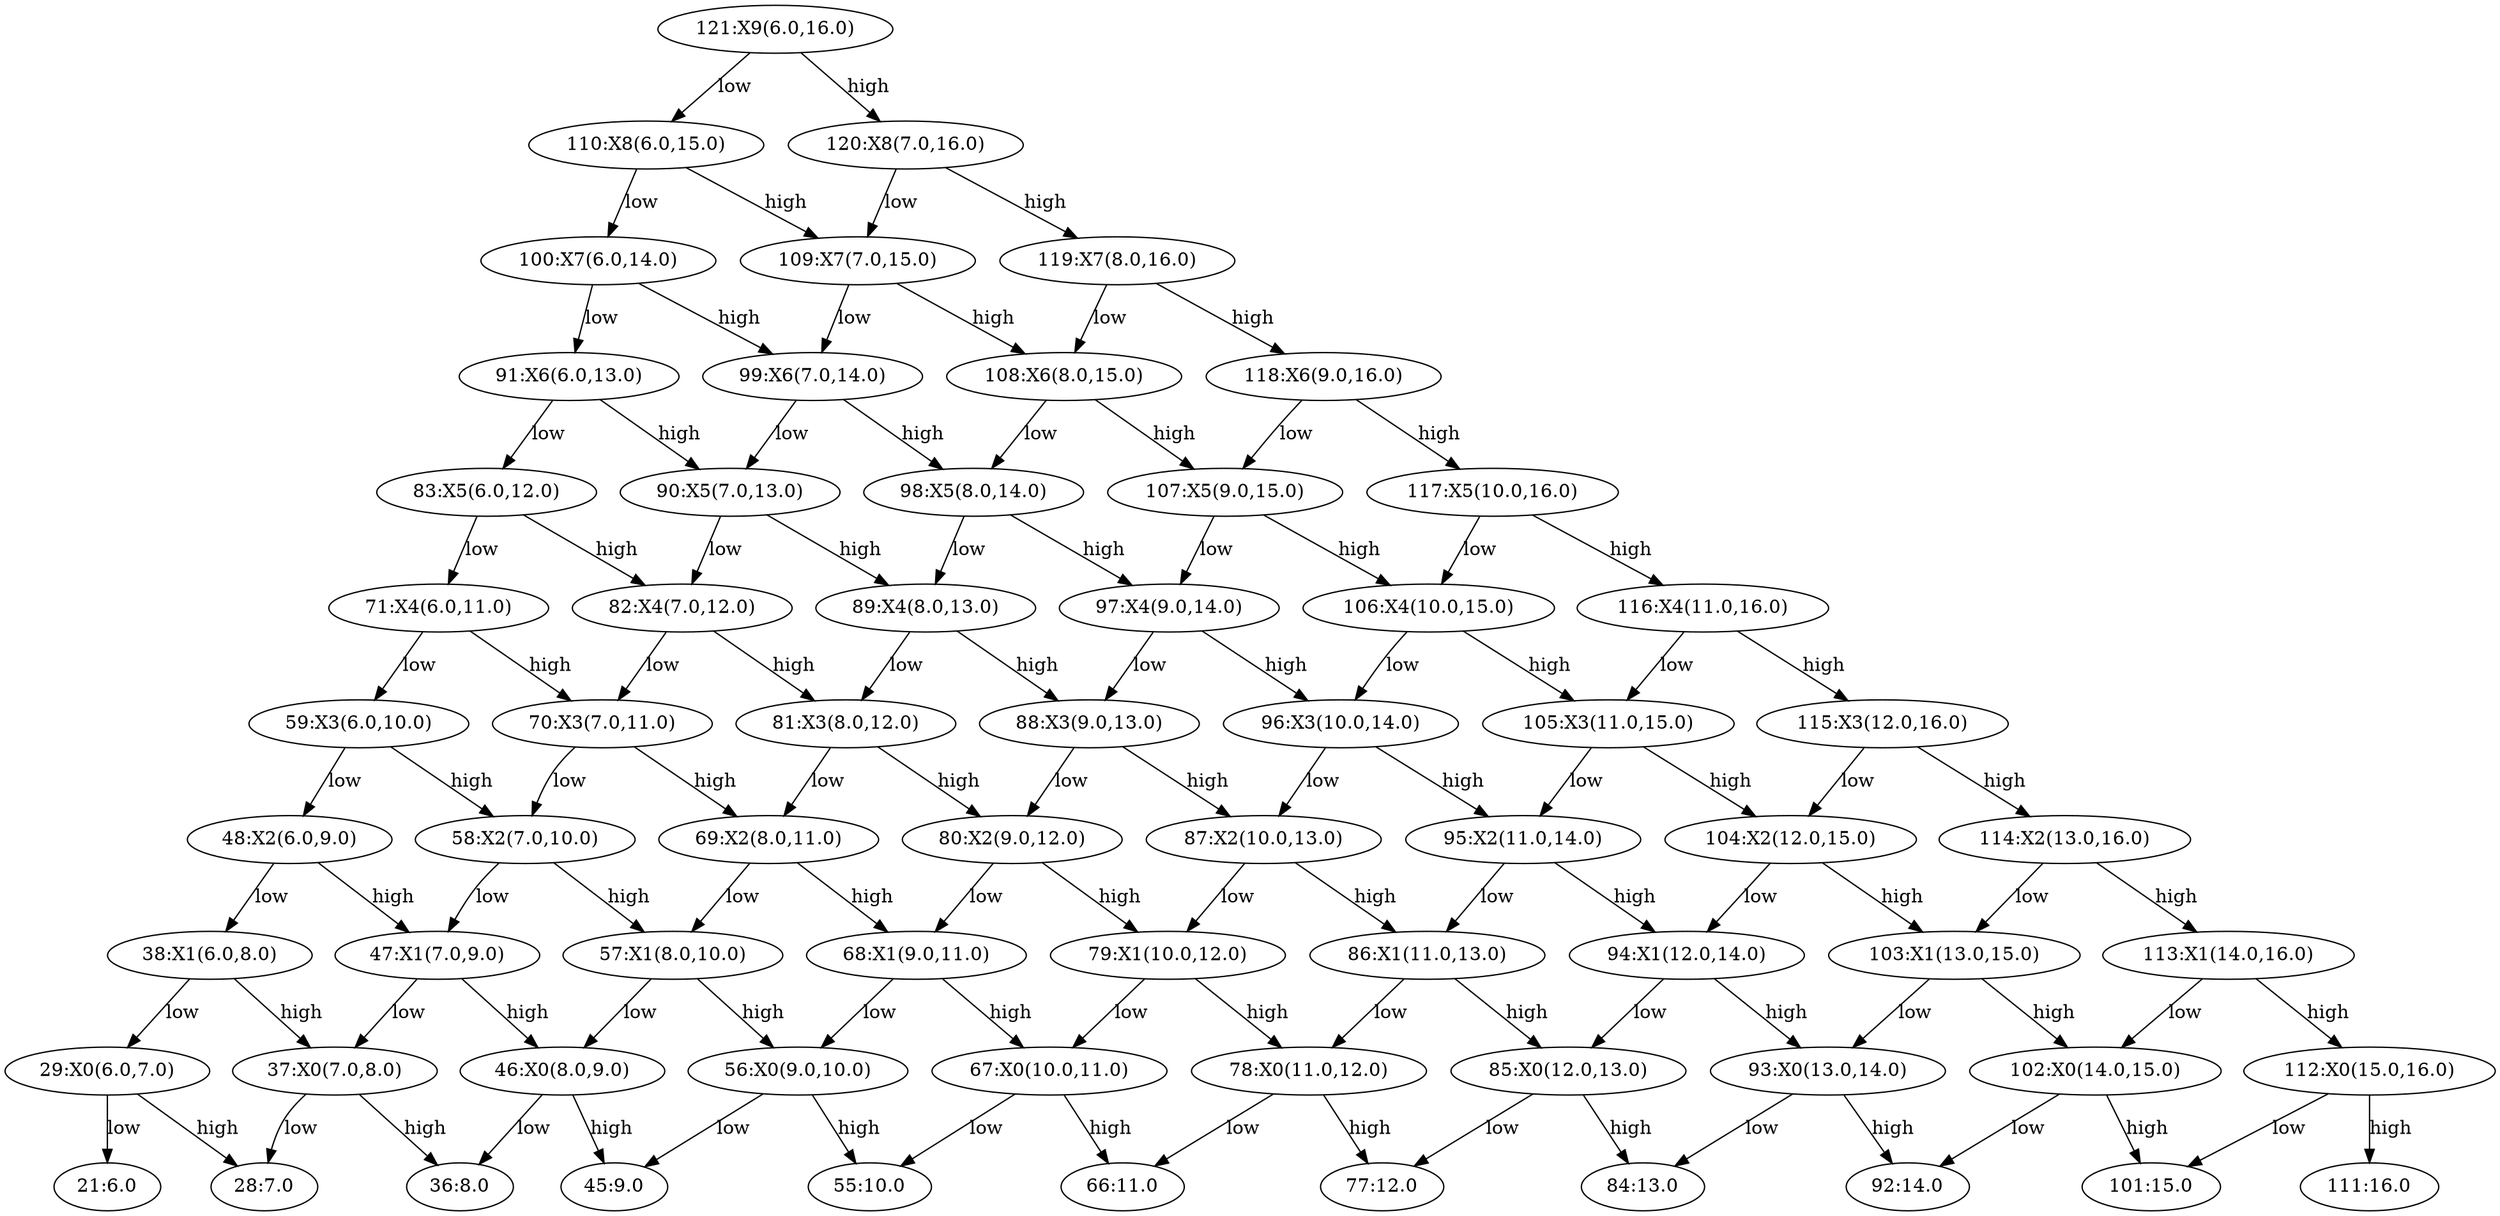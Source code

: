 strict digraph G {
  id121_X9_6_0_16_0_ [ label="121:X9(6.0,16.0)" ];
  id110_X8_6_0_15_0_ [ label="110:X8(6.0,15.0)" ];
  id120_X8_7_0_16_0_ [ label="120:X8(7.0,16.0)" ];
  id100_X7_6_0_14_0_ [ label="100:X7(6.0,14.0)" ];
  id109_X7_7_0_15_0_ [ label="109:X7(7.0,15.0)" ];
  id91_X6_6_0_13_0_ [ label="91:X6(6.0,13.0)" ];
  id99_X6_7_0_14_0_ [ label="99:X6(7.0,14.0)" ];
  id83_X5_6_0_12_0_ [ label="83:X5(6.0,12.0)" ];
  id90_X5_7_0_13_0_ [ label="90:X5(7.0,13.0)" ];
  id71_X4_6_0_11_0_ [ label="71:X4(6.0,11.0)" ];
  id82_X4_7_0_12_0_ [ label="82:X4(7.0,12.0)" ];
  id59_X3_6_0_10_0_ [ label="59:X3(6.0,10.0)" ];
  id70_X3_7_0_11_0_ [ label="70:X3(7.0,11.0)" ];
  id48_X2_6_0_9_0_ [ label="48:X2(6.0,9.0)" ];
  id58_X2_7_0_10_0_ [ label="58:X2(7.0,10.0)" ];
  id38_X1_6_0_8_0_ [ label="38:X1(6.0,8.0)" ];
  id47_X1_7_0_9_0_ [ label="47:X1(7.0,9.0)" ];
  id29_X0_6_0_7_0_ [ label="29:X0(6.0,7.0)" ];
  id37_X0_7_0_8_0_ [ label="37:X0(7.0,8.0)" ];
  id21_6_0 [ label="21:6.0" ];
  id28_7_0 [ label="28:7.0" ];
  id36_8_0 [ label="36:8.0" ];
  id46_X0_8_0_9_0_ [ label="46:X0(8.0,9.0)" ];
  id45_9_0 [ label="45:9.0" ];
  id57_X1_8_0_10_0_ [ label="57:X1(8.0,10.0)" ];
  id56_X0_9_0_10_0_ [ label="56:X0(9.0,10.0)" ];
  id55_10_0 [ label="55:10.0" ];
  id69_X2_8_0_11_0_ [ label="69:X2(8.0,11.0)" ];
  id68_X1_9_0_11_0_ [ label="68:X1(9.0,11.0)" ];
  id67_X0_10_0_11_0_ [ label="67:X0(10.0,11.0)" ];
  id66_11_0 [ label="66:11.0" ];
  id81_X3_8_0_12_0_ [ label="81:X3(8.0,12.0)" ];
  id80_X2_9_0_12_0_ [ label="80:X2(9.0,12.0)" ];
  id79_X1_10_0_12_0_ [ label="79:X1(10.0,12.0)" ];
  id78_X0_11_0_12_0_ [ label="78:X0(11.0,12.0)" ];
  id77_12_0 [ label="77:12.0" ];
  id89_X4_8_0_13_0_ [ label="89:X4(8.0,13.0)" ];
  id88_X3_9_0_13_0_ [ label="88:X3(9.0,13.0)" ];
  id87_X2_10_0_13_0_ [ label="87:X2(10.0,13.0)" ];
  id86_X1_11_0_13_0_ [ label="86:X1(11.0,13.0)" ];
  id85_X0_12_0_13_0_ [ label="85:X0(12.0,13.0)" ];
  id84_13_0 [ label="84:13.0" ];
  id98_X5_8_0_14_0_ [ label="98:X5(8.0,14.0)" ];
  id97_X4_9_0_14_0_ [ label="97:X4(9.0,14.0)" ];
  id96_X3_10_0_14_0_ [ label="96:X3(10.0,14.0)" ];
  id95_X2_11_0_14_0_ [ label="95:X2(11.0,14.0)" ];
  id94_X1_12_0_14_0_ [ label="94:X1(12.0,14.0)" ];
  id93_X0_13_0_14_0_ [ label="93:X0(13.0,14.0)" ];
  id92_14_0 [ label="92:14.0" ];
  id108_X6_8_0_15_0_ [ label="108:X6(8.0,15.0)" ];
  id107_X5_9_0_15_0_ [ label="107:X5(9.0,15.0)" ];
  id106_X4_10_0_15_0_ [ label="106:X4(10.0,15.0)" ];
  id105_X3_11_0_15_0_ [ label="105:X3(11.0,15.0)" ];
  id104_X2_12_0_15_0_ [ label="104:X2(12.0,15.0)" ];
  id103_X1_13_0_15_0_ [ label="103:X1(13.0,15.0)" ];
  id102_X0_14_0_15_0_ [ label="102:X0(14.0,15.0)" ];
  id101_15_0 [ label="101:15.0" ];
  id119_X7_8_0_16_0_ [ label="119:X7(8.0,16.0)" ];
  id118_X6_9_0_16_0_ [ label="118:X6(9.0,16.0)" ];
  id117_X5_10_0_16_0_ [ label="117:X5(10.0,16.0)" ];
  id116_X4_11_0_16_0_ [ label="116:X4(11.0,16.0)" ];
  id115_X3_12_0_16_0_ [ label="115:X3(12.0,16.0)" ];
  id114_X2_13_0_16_0_ [ label="114:X2(13.0,16.0)" ];
  id113_X1_14_0_16_0_ [ label="113:X1(14.0,16.0)" ];
  id112_X0_15_0_16_0_ [ label="112:X0(15.0,16.0)" ];
  id111_16_0 [ label="111:16.0" ];
  id121_X9_6_0_16_0_ -> id110_X8_6_0_15_0_ [ label="low" ];
  id121_X9_6_0_16_0_ -> id120_X8_7_0_16_0_ [ label="high" ];
  id110_X8_6_0_15_0_ -> id100_X7_6_0_14_0_ [ label="low" ];
  id110_X8_6_0_15_0_ -> id109_X7_7_0_15_0_ [ label="high" ];
  id100_X7_6_0_14_0_ -> id91_X6_6_0_13_0_ [ label="low" ];
  id100_X7_6_0_14_0_ -> id99_X6_7_0_14_0_ [ label="high" ];
  id91_X6_6_0_13_0_ -> id83_X5_6_0_12_0_ [ label="low" ];
  id91_X6_6_0_13_0_ -> id90_X5_7_0_13_0_ [ label="high" ];
  id83_X5_6_0_12_0_ -> id71_X4_6_0_11_0_ [ label="low" ];
  id83_X5_6_0_12_0_ -> id82_X4_7_0_12_0_ [ label="high" ];
  id71_X4_6_0_11_0_ -> id59_X3_6_0_10_0_ [ label="low" ];
  id71_X4_6_0_11_0_ -> id70_X3_7_0_11_0_ [ label="high" ];
  id59_X3_6_0_10_0_ -> id48_X2_6_0_9_0_ [ label="low" ];
  id59_X3_6_0_10_0_ -> id58_X2_7_0_10_0_ [ label="high" ];
  id48_X2_6_0_9_0_ -> id38_X1_6_0_8_0_ [ label="low" ];
  id48_X2_6_0_9_0_ -> id47_X1_7_0_9_0_ [ label="high" ];
  id38_X1_6_0_8_0_ -> id29_X0_6_0_7_0_ [ label="low" ];
  id38_X1_6_0_8_0_ -> id37_X0_7_0_8_0_ [ label="high" ];
  id29_X0_6_0_7_0_ -> id21_6_0 [ label="low" ];
  id29_X0_6_0_7_0_ -> id28_7_0 [ label="high" ];
  id37_X0_7_0_8_0_ -> id28_7_0 [ label="low" ];
  id37_X0_7_0_8_0_ -> id36_8_0 [ label="high" ];
  id47_X1_7_0_9_0_ -> id37_X0_7_0_8_0_ [ label="low" ];
  id47_X1_7_0_9_0_ -> id46_X0_8_0_9_0_ [ label="high" ];
  id46_X0_8_0_9_0_ -> id36_8_0 [ label="low" ];
  id46_X0_8_0_9_0_ -> id45_9_0 [ label="high" ];
  id58_X2_7_0_10_0_ -> id47_X1_7_0_9_0_ [ label="low" ];
  id58_X2_7_0_10_0_ -> id57_X1_8_0_10_0_ [ label="high" ];
  id57_X1_8_0_10_0_ -> id46_X0_8_0_9_0_ [ label="low" ];
  id57_X1_8_0_10_0_ -> id56_X0_9_0_10_0_ [ label="high" ];
  id56_X0_9_0_10_0_ -> id45_9_0 [ label="low" ];
  id56_X0_9_0_10_0_ -> id55_10_0 [ label="high" ];
  id70_X3_7_0_11_0_ -> id58_X2_7_0_10_0_ [ label="low" ];
  id70_X3_7_0_11_0_ -> id69_X2_8_0_11_0_ [ label="high" ];
  id69_X2_8_0_11_0_ -> id57_X1_8_0_10_0_ [ label="low" ];
  id69_X2_8_0_11_0_ -> id68_X1_9_0_11_0_ [ label="high" ];
  id68_X1_9_0_11_0_ -> id56_X0_9_0_10_0_ [ label="low" ];
  id68_X1_9_0_11_0_ -> id67_X0_10_0_11_0_ [ label="high" ];
  id67_X0_10_0_11_0_ -> id55_10_0 [ label="low" ];
  id67_X0_10_0_11_0_ -> id66_11_0 [ label="high" ];
  id82_X4_7_0_12_0_ -> id70_X3_7_0_11_0_ [ label="low" ];
  id82_X4_7_0_12_0_ -> id81_X3_8_0_12_0_ [ label="high" ];
  id81_X3_8_0_12_0_ -> id69_X2_8_0_11_0_ [ label="low" ];
  id81_X3_8_0_12_0_ -> id80_X2_9_0_12_0_ [ label="high" ];
  id80_X2_9_0_12_0_ -> id68_X1_9_0_11_0_ [ label="low" ];
  id80_X2_9_0_12_0_ -> id79_X1_10_0_12_0_ [ label="high" ];
  id79_X1_10_0_12_0_ -> id67_X0_10_0_11_0_ [ label="low" ];
  id79_X1_10_0_12_0_ -> id78_X0_11_0_12_0_ [ label="high" ];
  id78_X0_11_0_12_0_ -> id66_11_0 [ label="low" ];
  id78_X0_11_0_12_0_ -> id77_12_0 [ label="high" ];
  id90_X5_7_0_13_0_ -> id82_X4_7_0_12_0_ [ label="low" ];
  id90_X5_7_0_13_0_ -> id89_X4_8_0_13_0_ [ label="high" ];
  id89_X4_8_0_13_0_ -> id81_X3_8_0_12_0_ [ label="low" ];
  id89_X4_8_0_13_0_ -> id88_X3_9_0_13_0_ [ label="high" ];
  id88_X3_9_0_13_0_ -> id80_X2_9_0_12_0_ [ label="low" ];
  id88_X3_9_0_13_0_ -> id87_X2_10_0_13_0_ [ label="high" ];
  id87_X2_10_0_13_0_ -> id79_X1_10_0_12_0_ [ label="low" ];
  id87_X2_10_0_13_0_ -> id86_X1_11_0_13_0_ [ label="high" ];
  id86_X1_11_0_13_0_ -> id78_X0_11_0_12_0_ [ label="low" ];
  id86_X1_11_0_13_0_ -> id85_X0_12_0_13_0_ [ label="high" ];
  id85_X0_12_0_13_0_ -> id77_12_0 [ label="low" ];
  id85_X0_12_0_13_0_ -> id84_13_0 [ label="high" ];
  id99_X6_7_0_14_0_ -> id90_X5_7_0_13_0_ [ label="low" ];
  id99_X6_7_0_14_0_ -> id98_X5_8_0_14_0_ [ label="high" ];
  id98_X5_8_0_14_0_ -> id89_X4_8_0_13_0_ [ label="low" ];
  id98_X5_8_0_14_0_ -> id97_X4_9_0_14_0_ [ label="high" ];
  id97_X4_9_0_14_0_ -> id88_X3_9_0_13_0_ [ label="low" ];
  id97_X4_9_0_14_0_ -> id96_X3_10_0_14_0_ [ label="high" ];
  id96_X3_10_0_14_0_ -> id87_X2_10_0_13_0_ [ label="low" ];
  id96_X3_10_0_14_0_ -> id95_X2_11_0_14_0_ [ label="high" ];
  id95_X2_11_0_14_0_ -> id86_X1_11_0_13_0_ [ label="low" ];
  id95_X2_11_0_14_0_ -> id94_X1_12_0_14_0_ [ label="high" ];
  id94_X1_12_0_14_0_ -> id85_X0_12_0_13_0_ [ label="low" ];
  id94_X1_12_0_14_0_ -> id93_X0_13_0_14_0_ [ label="high" ];
  id93_X0_13_0_14_0_ -> id84_13_0 [ label="low" ];
  id93_X0_13_0_14_0_ -> id92_14_0 [ label="high" ];
  id109_X7_7_0_15_0_ -> id99_X6_7_0_14_0_ [ label="low" ];
  id109_X7_7_0_15_0_ -> id108_X6_8_0_15_0_ [ label="high" ];
  id108_X6_8_0_15_0_ -> id98_X5_8_0_14_0_ [ label="low" ];
  id108_X6_8_0_15_0_ -> id107_X5_9_0_15_0_ [ label="high" ];
  id107_X5_9_0_15_0_ -> id97_X4_9_0_14_0_ [ label="low" ];
  id107_X5_9_0_15_0_ -> id106_X4_10_0_15_0_ [ label="high" ];
  id106_X4_10_0_15_0_ -> id96_X3_10_0_14_0_ [ label="low" ];
  id106_X4_10_0_15_0_ -> id105_X3_11_0_15_0_ [ label="high" ];
  id105_X3_11_0_15_0_ -> id95_X2_11_0_14_0_ [ label="low" ];
  id105_X3_11_0_15_0_ -> id104_X2_12_0_15_0_ [ label="high" ];
  id104_X2_12_0_15_0_ -> id94_X1_12_0_14_0_ [ label="low" ];
  id104_X2_12_0_15_0_ -> id103_X1_13_0_15_0_ [ label="high" ];
  id103_X1_13_0_15_0_ -> id93_X0_13_0_14_0_ [ label="low" ];
  id103_X1_13_0_15_0_ -> id102_X0_14_0_15_0_ [ label="high" ];
  id102_X0_14_0_15_0_ -> id92_14_0 [ label="low" ];
  id102_X0_14_0_15_0_ -> id101_15_0 [ label="high" ];
  id120_X8_7_0_16_0_ -> id109_X7_7_0_15_0_ [ label="low" ];
  id120_X8_7_0_16_0_ -> id119_X7_8_0_16_0_ [ label="high" ];
  id119_X7_8_0_16_0_ -> id108_X6_8_0_15_0_ [ label="low" ];
  id119_X7_8_0_16_0_ -> id118_X6_9_0_16_0_ [ label="high" ];
  id118_X6_9_0_16_0_ -> id107_X5_9_0_15_0_ [ label="low" ];
  id118_X6_9_0_16_0_ -> id117_X5_10_0_16_0_ [ label="high" ];
  id117_X5_10_0_16_0_ -> id106_X4_10_0_15_0_ [ label="low" ];
  id117_X5_10_0_16_0_ -> id116_X4_11_0_16_0_ [ label="high" ];
  id116_X4_11_0_16_0_ -> id105_X3_11_0_15_0_ [ label="low" ];
  id116_X4_11_0_16_0_ -> id115_X3_12_0_16_0_ [ label="high" ];
  id115_X3_12_0_16_0_ -> id104_X2_12_0_15_0_ [ label="low" ];
  id115_X3_12_0_16_0_ -> id114_X2_13_0_16_0_ [ label="high" ];
  id114_X2_13_0_16_0_ -> id103_X1_13_0_15_0_ [ label="low" ];
  id114_X2_13_0_16_0_ -> id113_X1_14_0_16_0_ [ label="high" ];
  id113_X1_14_0_16_0_ -> id102_X0_14_0_15_0_ [ label="low" ];
  id113_X1_14_0_16_0_ -> id112_X0_15_0_16_0_ [ label="high" ];
  id112_X0_15_0_16_0_ -> id101_15_0 [ label="low" ];
  id112_X0_15_0_16_0_ -> id111_16_0 [ label="high" ];
}
